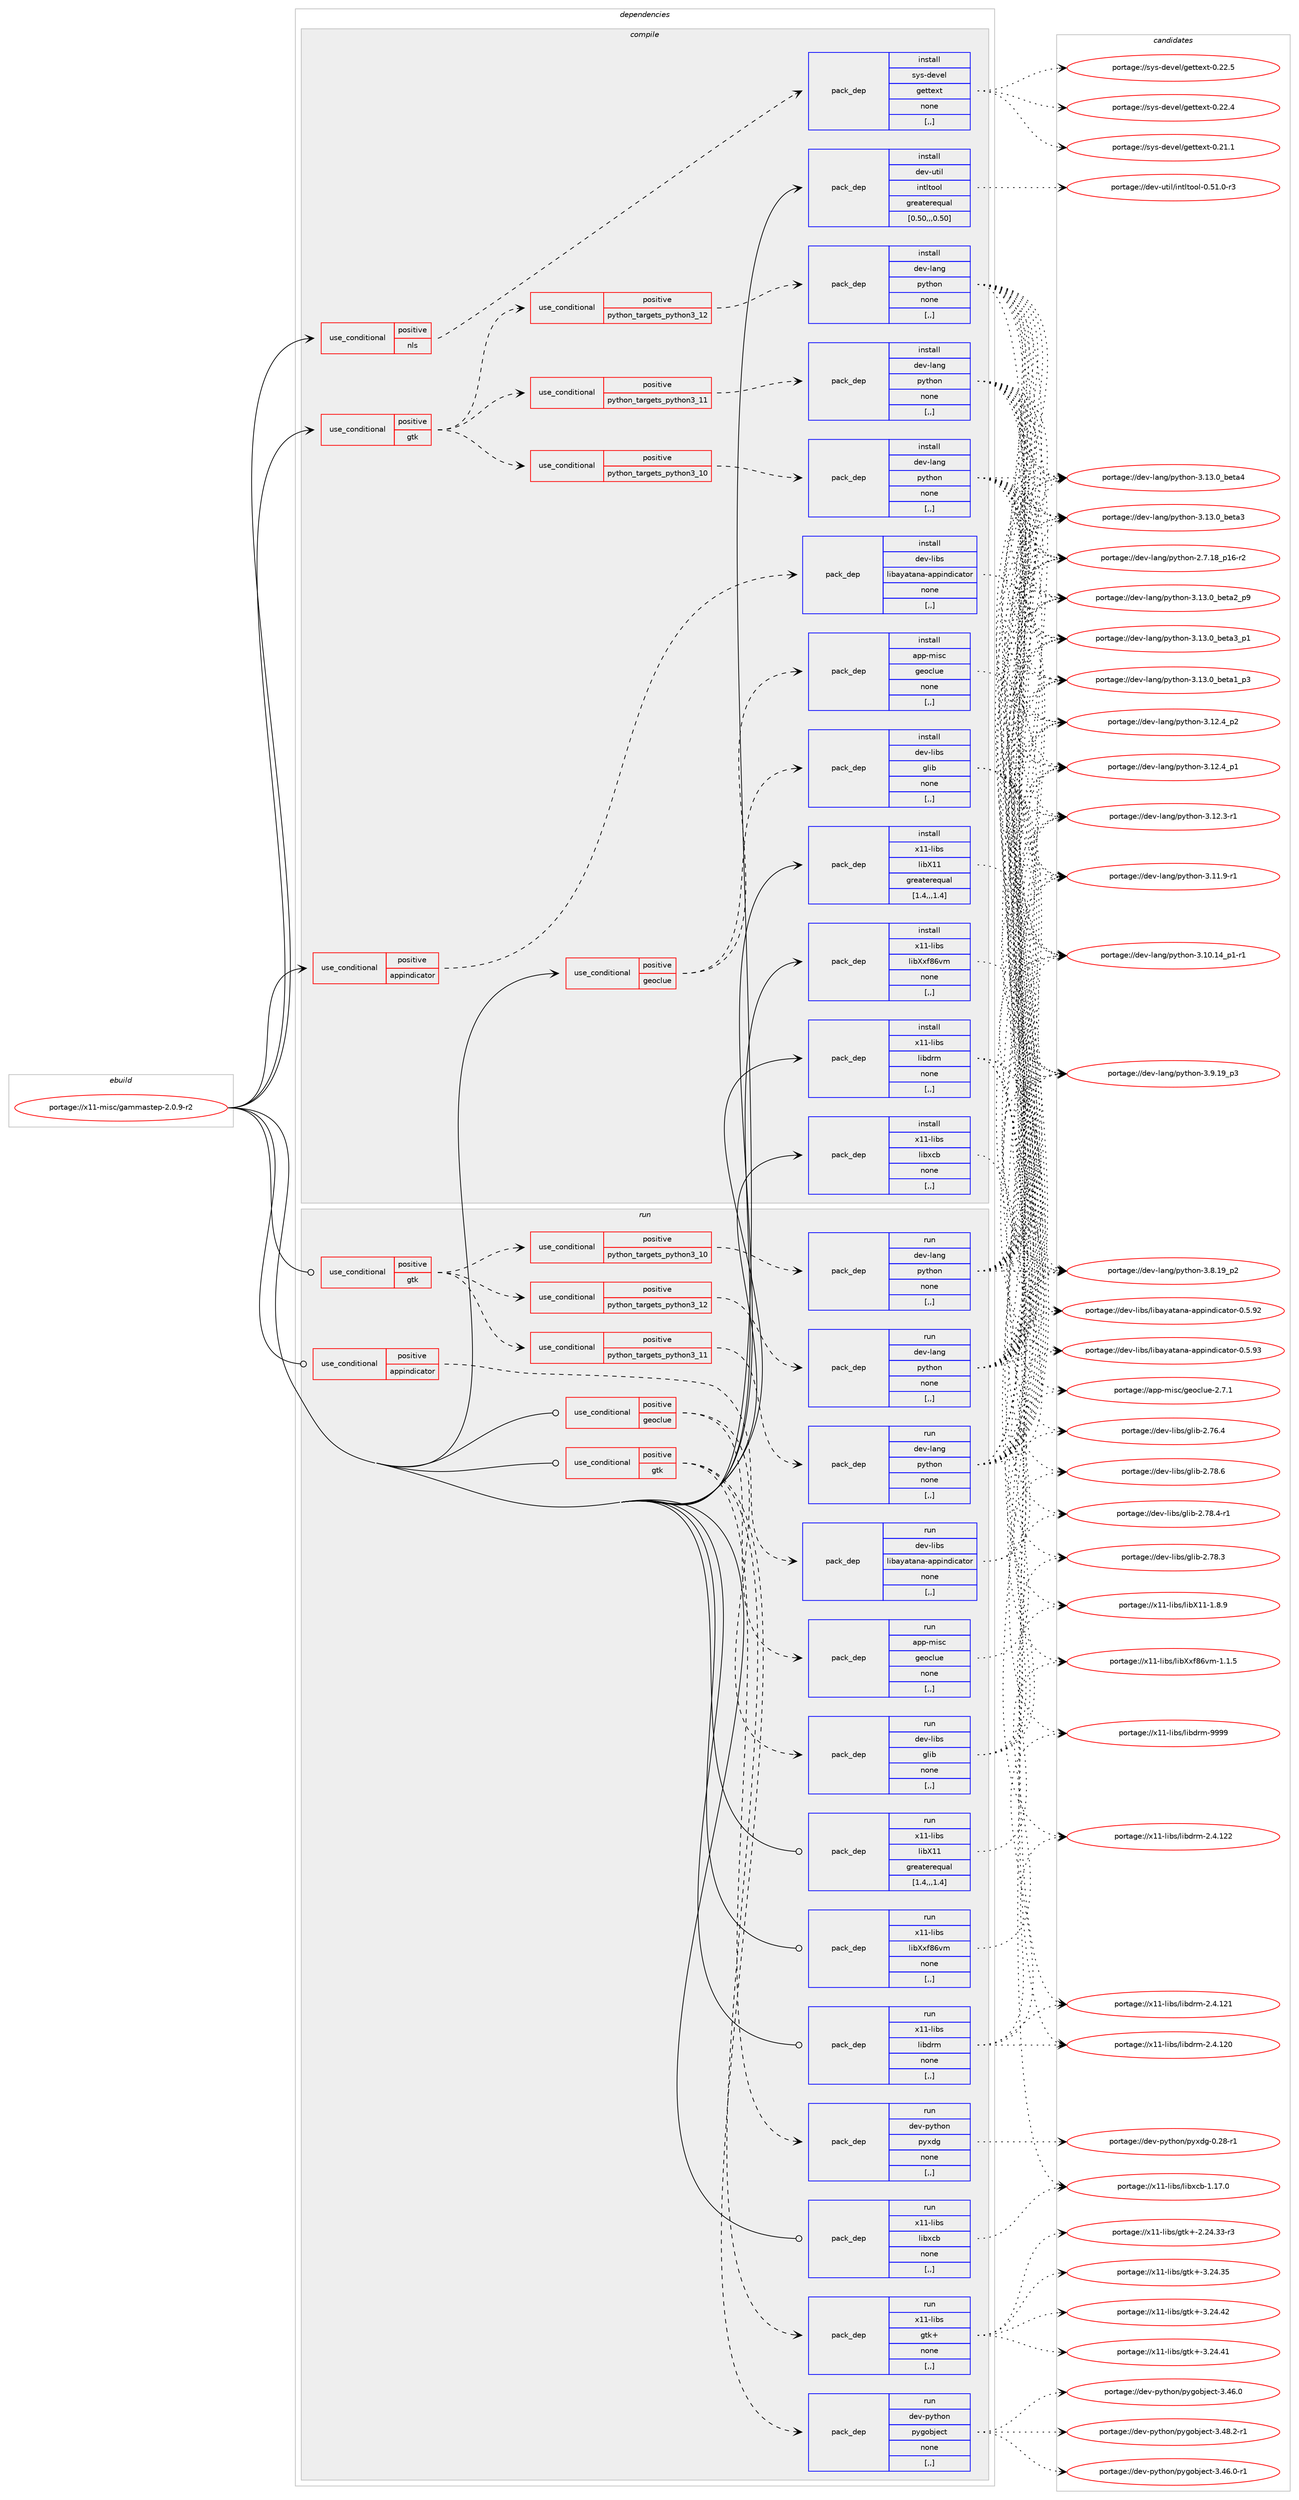 digraph prolog {

# *************
# Graph options
# *************

newrank=true;
concentrate=true;
compound=true;
graph [rankdir=LR,fontname=Helvetica,fontsize=10,ranksep=1.5];#, ranksep=2.5, nodesep=0.2];
edge  [arrowhead=vee];
node  [fontname=Helvetica,fontsize=10];

# **********
# The ebuild
# **********

subgraph cluster_leftcol {
color=gray;
label=<<i>ebuild</i>>;
id [label="portage://x11-misc/gammastep-2.0.9-r2", color=red, width=4, href="../x11-misc/gammastep-2.0.9-r2.svg"];
}

# ****************
# The dependencies
# ****************

subgraph cluster_midcol {
color=gray;
label=<<i>dependencies</i>>;
subgraph cluster_compile {
fillcolor="#eeeeee";
style=filled;
label=<<i>compile</i>>;
subgraph cond122639 {
dependency461316 [label=<<TABLE BORDER="0" CELLBORDER="1" CELLSPACING="0" CELLPADDING="4"><TR><TD ROWSPAN="3" CELLPADDING="10">use_conditional</TD></TR><TR><TD>positive</TD></TR><TR><TD>appindicator</TD></TR></TABLE>>, shape=none, color=red];
subgraph pack335300 {
dependency461317 [label=<<TABLE BORDER="0" CELLBORDER="1" CELLSPACING="0" CELLPADDING="4" WIDTH="220"><TR><TD ROWSPAN="6" CELLPADDING="30">pack_dep</TD></TR><TR><TD WIDTH="110">install</TD></TR><TR><TD>dev-libs</TD></TR><TR><TD>libayatana-appindicator</TD></TR><TR><TD>none</TD></TR><TR><TD>[,,]</TD></TR></TABLE>>, shape=none, color=blue];
}
dependency461316:e -> dependency461317:w [weight=20,style="dashed",arrowhead="vee"];
}
id:e -> dependency461316:w [weight=20,style="solid",arrowhead="vee"];
subgraph cond122640 {
dependency461318 [label=<<TABLE BORDER="0" CELLBORDER="1" CELLSPACING="0" CELLPADDING="4"><TR><TD ROWSPAN="3" CELLPADDING="10">use_conditional</TD></TR><TR><TD>positive</TD></TR><TR><TD>geoclue</TD></TR></TABLE>>, shape=none, color=red];
subgraph pack335301 {
dependency461319 [label=<<TABLE BORDER="0" CELLBORDER="1" CELLSPACING="0" CELLPADDING="4" WIDTH="220"><TR><TD ROWSPAN="6" CELLPADDING="30">pack_dep</TD></TR><TR><TD WIDTH="110">install</TD></TR><TR><TD>app-misc</TD></TR><TR><TD>geoclue</TD></TR><TR><TD>none</TD></TR><TR><TD>[,,]</TD></TR></TABLE>>, shape=none, color=blue];
}
dependency461318:e -> dependency461319:w [weight=20,style="dashed",arrowhead="vee"];
subgraph pack335302 {
dependency461320 [label=<<TABLE BORDER="0" CELLBORDER="1" CELLSPACING="0" CELLPADDING="4" WIDTH="220"><TR><TD ROWSPAN="6" CELLPADDING="30">pack_dep</TD></TR><TR><TD WIDTH="110">install</TD></TR><TR><TD>dev-libs</TD></TR><TR><TD>glib</TD></TR><TR><TD>none</TD></TR><TR><TD>[,,]</TD></TR></TABLE>>, shape=none, color=blue];
}
dependency461318:e -> dependency461320:w [weight=20,style="dashed",arrowhead="vee"];
}
id:e -> dependency461318:w [weight=20,style="solid",arrowhead="vee"];
subgraph cond122641 {
dependency461321 [label=<<TABLE BORDER="0" CELLBORDER="1" CELLSPACING="0" CELLPADDING="4"><TR><TD ROWSPAN="3" CELLPADDING="10">use_conditional</TD></TR><TR><TD>positive</TD></TR><TR><TD>gtk</TD></TR></TABLE>>, shape=none, color=red];
subgraph cond122642 {
dependency461322 [label=<<TABLE BORDER="0" CELLBORDER="1" CELLSPACING="0" CELLPADDING="4"><TR><TD ROWSPAN="3" CELLPADDING="10">use_conditional</TD></TR><TR><TD>positive</TD></TR><TR><TD>python_targets_python3_10</TD></TR></TABLE>>, shape=none, color=red];
subgraph pack335303 {
dependency461323 [label=<<TABLE BORDER="0" CELLBORDER="1" CELLSPACING="0" CELLPADDING="4" WIDTH="220"><TR><TD ROWSPAN="6" CELLPADDING="30">pack_dep</TD></TR><TR><TD WIDTH="110">install</TD></TR><TR><TD>dev-lang</TD></TR><TR><TD>python</TD></TR><TR><TD>none</TD></TR><TR><TD>[,,]</TD></TR></TABLE>>, shape=none, color=blue];
}
dependency461322:e -> dependency461323:w [weight=20,style="dashed",arrowhead="vee"];
}
dependency461321:e -> dependency461322:w [weight=20,style="dashed",arrowhead="vee"];
subgraph cond122643 {
dependency461324 [label=<<TABLE BORDER="0" CELLBORDER="1" CELLSPACING="0" CELLPADDING="4"><TR><TD ROWSPAN="3" CELLPADDING="10">use_conditional</TD></TR><TR><TD>positive</TD></TR><TR><TD>python_targets_python3_11</TD></TR></TABLE>>, shape=none, color=red];
subgraph pack335304 {
dependency461325 [label=<<TABLE BORDER="0" CELLBORDER="1" CELLSPACING="0" CELLPADDING="4" WIDTH="220"><TR><TD ROWSPAN="6" CELLPADDING="30">pack_dep</TD></TR><TR><TD WIDTH="110">install</TD></TR><TR><TD>dev-lang</TD></TR><TR><TD>python</TD></TR><TR><TD>none</TD></TR><TR><TD>[,,]</TD></TR></TABLE>>, shape=none, color=blue];
}
dependency461324:e -> dependency461325:w [weight=20,style="dashed",arrowhead="vee"];
}
dependency461321:e -> dependency461324:w [weight=20,style="dashed",arrowhead="vee"];
subgraph cond122644 {
dependency461326 [label=<<TABLE BORDER="0" CELLBORDER="1" CELLSPACING="0" CELLPADDING="4"><TR><TD ROWSPAN="3" CELLPADDING="10">use_conditional</TD></TR><TR><TD>positive</TD></TR><TR><TD>python_targets_python3_12</TD></TR></TABLE>>, shape=none, color=red];
subgraph pack335305 {
dependency461327 [label=<<TABLE BORDER="0" CELLBORDER="1" CELLSPACING="0" CELLPADDING="4" WIDTH="220"><TR><TD ROWSPAN="6" CELLPADDING="30">pack_dep</TD></TR><TR><TD WIDTH="110">install</TD></TR><TR><TD>dev-lang</TD></TR><TR><TD>python</TD></TR><TR><TD>none</TD></TR><TR><TD>[,,]</TD></TR></TABLE>>, shape=none, color=blue];
}
dependency461326:e -> dependency461327:w [weight=20,style="dashed",arrowhead="vee"];
}
dependency461321:e -> dependency461326:w [weight=20,style="dashed",arrowhead="vee"];
}
id:e -> dependency461321:w [weight=20,style="solid",arrowhead="vee"];
subgraph cond122645 {
dependency461328 [label=<<TABLE BORDER="0" CELLBORDER="1" CELLSPACING="0" CELLPADDING="4"><TR><TD ROWSPAN="3" CELLPADDING="10">use_conditional</TD></TR><TR><TD>positive</TD></TR><TR><TD>nls</TD></TR></TABLE>>, shape=none, color=red];
subgraph pack335306 {
dependency461329 [label=<<TABLE BORDER="0" CELLBORDER="1" CELLSPACING="0" CELLPADDING="4" WIDTH="220"><TR><TD ROWSPAN="6" CELLPADDING="30">pack_dep</TD></TR><TR><TD WIDTH="110">install</TD></TR><TR><TD>sys-devel</TD></TR><TR><TD>gettext</TD></TR><TR><TD>none</TD></TR><TR><TD>[,,]</TD></TR></TABLE>>, shape=none, color=blue];
}
dependency461328:e -> dependency461329:w [weight=20,style="dashed",arrowhead="vee"];
}
id:e -> dependency461328:w [weight=20,style="solid",arrowhead="vee"];
subgraph pack335307 {
dependency461330 [label=<<TABLE BORDER="0" CELLBORDER="1" CELLSPACING="0" CELLPADDING="4" WIDTH="220"><TR><TD ROWSPAN="6" CELLPADDING="30">pack_dep</TD></TR><TR><TD WIDTH="110">install</TD></TR><TR><TD>dev-util</TD></TR><TR><TD>intltool</TD></TR><TR><TD>greaterequal</TD></TR><TR><TD>[0.50,,,0.50]</TD></TR></TABLE>>, shape=none, color=blue];
}
id:e -> dependency461330:w [weight=20,style="solid",arrowhead="vee"];
subgraph pack335308 {
dependency461331 [label=<<TABLE BORDER="0" CELLBORDER="1" CELLSPACING="0" CELLPADDING="4" WIDTH="220"><TR><TD ROWSPAN="6" CELLPADDING="30">pack_dep</TD></TR><TR><TD WIDTH="110">install</TD></TR><TR><TD>x11-libs</TD></TR><TR><TD>libX11</TD></TR><TR><TD>greaterequal</TD></TR><TR><TD>[1.4,,,1.4]</TD></TR></TABLE>>, shape=none, color=blue];
}
id:e -> dependency461331:w [weight=20,style="solid",arrowhead="vee"];
subgraph pack335309 {
dependency461332 [label=<<TABLE BORDER="0" CELLBORDER="1" CELLSPACING="0" CELLPADDING="4" WIDTH="220"><TR><TD ROWSPAN="6" CELLPADDING="30">pack_dep</TD></TR><TR><TD WIDTH="110">install</TD></TR><TR><TD>x11-libs</TD></TR><TR><TD>libXxf86vm</TD></TR><TR><TD>none</TD></TR><TR><TD>[,,]</TD></TR></TABLE>>, shape=none, color=blue];
}
id:e -> dependency461332:w [weight=20,style="solid",arrowhead="vee"];
subgraph pack335310 {
dependency461333 [label=<<TABLE BORDER="0" CELLBORDER="1" CELLSPACING="0" CELLPADDING="4" WIDTH="220"><TR><TD ROWSPAN="6" CELLPADDING="30">pack_dep</TD></TR><TR><TD WIDTH="110">install</TD></TR><TR><TD>x11-libs</TD></TR><TR><TD>libdrm</TD></TR><TR><TD>none</TD></TR><TR><TD>[,,]</TD></TR></TABLE>>, shape=none, color=blue];
}
id:e -> dependency461333:w [weight=20,style="solid",arrowhead="vee"];
subgraph pack335311 {
dependency461334 [label=<<TABLE BORDER="0" CELLBORDER="1" CELLSPACING="0" CELLPADDING="4" WIDTH="220"><TR><TD ROWSPAN="6" CELLPADDING="30">pack_dep</TD></TR><TR><TD WIDTH="110">install</TD></TR><TR><TD>x11-libs</TD></TR><TR><TD>libxcb</TD></TR><TR><TD>none</TD></TR><TR><TD>[,,]</TD></TR></TABLE>>, shape=none, color=blue];
}
id:e -> dependency461334:w [weight=20,style="solid",arrowhead="vee"];
}
subgraph cluster_compileandrun {
fillcolor="#eeeeee";
style=filled;
label=<<i>compile and run</i>>;
}
subgraph cluster_run {
fillcolor="#eeeeee";
style=filled;
label=<<i>run</i>>;
subgraph cond122646 {
dependency461335 [label=<<TABLE BORDER="0" CELLBORDER="1" CELLSPACING="0" CELLPADDING="4"><TR><TD ROWSPAN="3" CELLPADDING="10">use_conditional</TD></TR><TR><TD>positive</TD></TR><TR><TD>appindicator</TD></TR></TABLE>>, shape=none, color=red];
subgraph pack335312 {
dependency461336 [label=<<TABLE BORDER="0" CELLBORDER="1" CELLSPACING="0" CELLPADDING="4" WIDTH="220"><TR><TD ROWSPAN="6" CELLPADDING="30">pack_dep</TD></TR><TR><TD WIDTH="110">run</TD></TR><TR><TD>dev-libs</TD></TR><TR><TD>libayatana-appindicator</TD></TR><TR><TD>none</TD></TR><TR><TD>[,,]</TD></TR></TABLE>>, shape=none, color=blue];
}
dependency461335:e -> dependency461336:w [weight=20,style="dashed",arrowhead="vee"];
}
id:e -> dependency461335:w [weight=20,style="solid",arrowhead="odot"];
subgraph cond122647 {
dependency461337 [label=<<TABLE BORDER="0" CELLBORDER="1" CELLSPACING="0" CELLPADDING="4"><TR><TD ROWSPAN="3" CELLPADDING="10">use_conditional</TD></TR><TR><TD>positive</TD></TR><TR><TD>geoclue</TD></TR></TABLE>>, shape=none, color=red];
subgraph pack335313 {
dependency461338 [label=<<TABLE BORDER="0" CELLBORDER="1" CELLSPACING="0" CELLPADDING="4" WIDTH="220"><TR><TD ROWSPAN="6" CELLPADDING="30">pack_dep</TD></TR><TR><TD WIDTH="110">run</TD></TR><TR><TD>app-misc</TD></TR><TR><TD>geoclue</TD></TR><TR><TD>none</TD></TR><TR><TD>[,,]</TD></TR></TABLE>>, shape=none, color=blue];
}
dependency461337:e -> dependency461338:w [weight=20,style="dashed",arrowhead="vee"];
subgraph pack335314 {
dependency461339 [label=<<TABLE BORDER="0" CELLBORDER="1" CELLSPACING="0" CELLPADDING="4" WIDTH="220"><TR><TD ROWSPAN="6" CELLPADDING="30">pack_dep</TD></TR><TR><TD WIDTH="110">run</TD></TR><TR><TD>dev-libs</TD></TR><TR><TD>glib</TD></TR><TR><TD>none</TD></TR><TR><TD>[,,]</TD></TR></TABLE>>, shape=none, color=blue];
}
dependency461337:e -> dependency461339:w [weight=20,style="dashed",arrowhead="vee"];
}
id:e -> dependency461337:w [weight=20,style="solid",arrowhead="odot"];
subgraph cond122648 {
dependency461340 [label=<<TABLE BORDER="0" CELLBORDER="1" CELLSPACING="0" CELLPADDING="4"><TR><TD ROWSPAN="3" CELLPADDING="10">use_conditional</TD></TR><TR><TD>positive</TD></TR><TR><TD>gtk</TD></TR></TABLE>>, shape=none, color=red];
subgraph cond122649 {
dependency461341 [label=<<TABLE BORDER="0" CELLBORDER="1" CELLSPACING="0" CELLPADDING="4"><TR><TD ROWSPAN="3" CELLPADDING="10">use_conditional</TD></TR><TR><TD>positive</TD></TR><TR><TD>python_targets_python3_10</TD></TR></TABLE>>, shape=none, color=red];
subgraph pack335315 {
dependency461342 [label=<<TABLE BORDER="0" CELLBORDER="1" CELLSPACING="0" CELLPADDING="4" WIDTH="220"><TR><TD ROWSPAN="6" CELLPADDING="30">pack_dep</TD></TR><TR><TD WIDTH="110">run</TD></TR><TR><TD>dev-lang</TD></TR><TR><TD>python</TD></TR><TR><TD>none</TD></TR><TR><TD>[,,]</TD></TR></TABLE>>, shape=none, color=blue];
}
dependency461341:e -> dependency461342:w [weight=20,style="dashed",arrowhead="vee"];
}
dependency461340:e -> dependency461341:w [weight=20,style="dashed",arrowhead="vee"];
subgraph cond122650 {
dependency461343 [label=<<TABLE BORDER="0" CELLBORDER="1" CELLSPACING="0" CELLPADDING="4"><TR><TD ROWSPAN="3" CELLPADDING="10">use_conditional</TD></TR><TR><TD>positive</TD></TR><TR><TD>python_targets_python3_11</TD></TR></TABLE>>, shape=none, color=red];
subgraph pack335316 {
dependency461344 [label=<<TABLE BORDER="0" CELLBORDER="1" CELLSPACING="0" CELLPADDING="4" WIDTH="220"><TR><TD ROWSPAN="6" CELLPADDING="30">pack_dep</TD></TR><TR><TD WIDTH="110">run</TD></TR><TR><TD>dev-lang</TD></TR><TR><TD>python</TD></TR><TR><TD>none</TD></TR><TR><TD>[,,]</TD></TR></TABLE>>, shape=none, color=blue];
}
dependency461343:e -> dependency461344:w [weight=20,style="dashed",arrowhead="vee"];
}
dependency461340:e -> dependency461343:w [weight=20,style="dashed",arrowhead="vee"];
subgraph cond122651 {
dependency461345 [label=<<TABLE BORDER="0" CELLBORDER="1" CELLSPACING="0" CELLPADDING="4"><TR><TD ROWSPAN="3" CELLPADDING="10">use_conditional</TD></TR><TR><TD>positive</TD></TR><TR><TD>python_targets_python3_12</TD></TR></TABLE>>, shape=none, color=red];
subgraph pack335317 {
dependency461346 [label=<<TABLE BORDER="0" CELLBORDER="1" CELLSPACING="0" CELLPADDING="4" WIDTH="220"><TR><TD ROWSPAN="6" CELLPADDING="30">pack_dep</TD></TR><TR><TD WIDTH="110">run</TD></TR><TR><TD>dev-lang</TD></TR><TR><TD>python</TD></TR><TR><TD>none</TD></TR><TR><TD>[,,]</TD></TR></TABLE>>, shape=none, color=blue];
}
dependency461345:e -> dependency461346:w [weight=20,style="dashed",arrowhead="vee"];
}
dependency461340:e -> dependency461345:w [weight=20,style="dashed",arrowhead="vee"];
}
id:e -> dependency461340:w [weight=20,style="solid",arrowhead="odot"];
subgraph cond122652 {
dependency461347 [label=<<TABLE BORDER="0" CELLBORDER="1" CELLSPACING="0" CELLPADDING="4"><TR><TD ROWSPAN="3" CELLPADDING="10">use_conditional</TD></TR><TR><TD>positive</TD></TR><TR><TD>gtk</TD></TR></TABLE>>, shape=none, color=red];
subgraph pack335318 {
dependency461348 [label=<<TABLE BORDER="0" CELLBORDER="1" CELLSPACING="0" CELLPADDING="4" WIDTH="220"><TR><TD ROWSPAN="6" CELLPADDING="30">pack_dep</TD></TR><TR><TD WIDTH="110">run</TD></TR><TR><TD>dev-python</TD></TR><TR><TD>pygobject</TD></TR><TR><TD>none</TD></TR><TR><TD>[,,]</TD></TR></TABLE>>, shape=none, color=blue];
}
dependency461347:e -> dependency461348:w [weight=20,style="dashed",arrowhead="vee"];
subgraph pack335319 {
dependency461349 [label=<<TABLE BORDER="0" CELLBORDER="1" CELLSPACING="0" CELLPADDING="4" WIDTH="220"><TR><TD ROWSPAN="6" CELLPADDING="30">pack_dep</TD></TR><TR><TD WIDTH="110">run</TD></TR><TR><TD>x11-libs</TD></TR><TR><TD>gtk+</TD></TR><TR><TD>none</TD></TR><TR><TD>[,,]</TD></TR></TABLE>>, shape=none, color=blue];
}
dependency461347:e -> dependency461349:w [weight=20,style="dashed",arrowhead="vee"];
subgraph pack335320 {
dependency461350 [label=<<TABLE BORDER="0" CELLBORDER="1" CELLSPACING="0" CELLPADDING="4" WIDTH="220"><TR><TD ROWSPAN="6" CELLPADDING="30">pack_dep</TD></TR><TR><TD WIDTH="110">run</TD></TR><TR><TD>dev-python</TD></TR><TR><TD>pyxdg</TD></TR><TR><TD>none</TD></TR><TR><TD>[,,]</TD></TR></TABLE>>, shape=none, color=blue];
}
dependency461347:e -> dependency461350:w [weight=20,style="dashed",arrowhead="vee"];
}
id:e -> dependency461347:w [weight=20,style="solid",arrowhead="odot"];
subgraph pack335321 {
dependency461351 [label=<<TABLE BORDER="0" CELLBORDER="1" CELLSPACING="0" CELLPADDING="4" WIDTH="220"><TR><TD ROWSPAN="6" CELLPADDING="30">pack_dep</TD></TR><TR><TD WIDTH="110">run</TD></TR><TR><TD>x11-libs</TD></TR><TR><TD>libX11</TD></TR><TR><TD>greaterequal</TD></TR><TR><TD>[1.4,,,1.4]</TD></TR></TABLE>>, shape=none, color=blue];
}
id:e -> dependency461351:w [weight=20,style="solid",arrowhead="odot"];
subgraph pack335322 {
dependency461352 [label=<<TABLE BORDER="0" CELLBORDER="1" CELLSPACING="0" CELLPADDING="4" WIDTH="220"><TR><TD ROWSPAN="6" CELLPADDING="30">pack_dep</TD></TR><TR><TD WIDTH="110">run</TD></TR><TR><TD>x11-libs</TD></TR><TR><TD>libXxf86vm</TD></TR><TR><TD>none</TD></TR><TR><TD>[,,]</TD></TR></TABLE>>, shape=none, color=blue];
}
id:e -> dependency461352:w [weight=20,style="solid",arrowhead="odot"];
subgraph pack335323 {
dependency461353 [label=<<TABLE BORDER="0" CELLBORDER="1" CELLSPACING="0" CELLPADDING="4" WIDTH="220"><TR><TD ROWSPAN="6" CELLPADDING="30">pack_dep</TD></TR><TR><TD WIDTH="110">run</TD></TR><TR><TD>x11-libs</TD></TR><TR><TD>libdrm</TD></TR><TR><TD>none</TD></TR><TR><TD>[,,]</TD></TR></TABLE>>, shape=none, color=blue];
}
id:e -> dependency461353:w [weight=20,style="solid",arrowhead="odot"];
subgraph pack335324 {
dependency461354 [label=<<TABLE BORDER="0" CELLBORDER="1" CELLSPACING="0" CELLPADDING="4" WIDTH="220"><TR><TD ROWSPAN="6" CELLPADDING="30">pack_dep</TD></TR><TR><TD WIDTH="110">run</TD></TR><TR><TD>x11-libs</TD></TR><TR><TD>libxcb</TD></TR><TR><TD>none</TD></TR><TR><TD>[,,]</TD></TR></TABLE>>, shape=none, color=blue];
}
id:e -> dependency461354:w [weight=20,style="solid",arrowhead="odot"];
}
}

# **************
# The candidates
# **************

subgraph cluster_choices {
rank=same;
color=gray;
label=<<i>candidates</i>>;

subgraph choice335300 {
color=black;
nodesep=1;
choice10010111845108105981154710810598971219711697110974597112112105110100105999711611111445484653465751 [label="portage://dev-libs/libayatana-appindicator-0.5.93", color=red, width=4,href="../dev-libs/libayatana-appindicator-0.5.93.svg"];
choice10010111845108105981154710810598971219711697110974597112112105110100105999711611111445484653465750 [label="portage://dev-libs/libayatana-appindicator-0.5.92", color=red, width=4,href="../dev-libs/libayatana-appindicator-0.5.92.svg"];
dependency461317:e -> choice10010111845108105981154710810598971219711697110974597112112105110100105999711611111445484653465751:w [style=dotted,weight="100"];
dependency461317:e -> choice10010111845108105981154710810598971219711697110974597112112105110100105999711611111445484653465750:w [style=dotted,weight="100"];
}
subgraph choice335301 {
color=black;
nodesep=1;
choice9711211245109105115994710310111199108117101455046554649 [label="portage://app-misc/geoclue-2.7.1", color=red, width=4,href="../app-misc/geoclue-2.7.1.svg"];
dependency461319:e -> choice9711211245109105115994710310111199108117101455046554649:w [style=dotted,weight="100"];
}
subgraph choice335302 {
color=black;
nodesep=1;
choice1001011184510810598115471031081059845504655564654 [label="portage://dev-libs/glib-2.78.6", color=red, width=4,href="../dev-libs/glib-2.78.6.svg"];
choice10010111845108105981154710310810598455046555646524511449 [label="portage://dev-libs/glib-2.78.4-r1", color=red, width=4,href="../dev-libs/glib-2.78.4-r1.svg"];
choice1001011184510810598115471031081059845504655564651 [label="portage://dev-libs/glib-2.78.3", color=red, width=4,href="../dev-libs/glib-2.78.3.svg"];
choice1001011184510810598115471031081059845504655544652 [label="portage://dev-libs/glib-2.76.4", color=red, width=4,href="../dev-libs/glib-2.76.4.svg"];
dependency461320:e -> choice1001011184510810598115471031081059845504655564654:w [style=dotted,weight="100"];
dependency461320:e -> choice10010111845108105981154710310810598455046555646524511449:w [style=dotted,weight="100"];
dependency461320:e -> choice1001011184510810598115471031081059845504655564651:w [style=dotted,weight="100"];
dependency461320:e -> choice1001011184510810598115471031081059845504655544652:w [style=dotted,weight="100"];
}
subgraph choice335303 {
color=black;
nodesep=1;
choice1001011184510897110103471121211161041111104551464951464895981011169752 [label="portage://dev-lang/python-3.13.0_beta4", color=red, width=4,href="../dev-lang/python-3.13.0_beta4.svg"];
choice10010111845108971101034711212111610411111045514649514648959810111697519511249 [label="portage://dev-lang/python-3.13.0_beta3_p1", color=red, width=4,href="../dev-lang/python-3.13.0_beta3_p1.svg"];
choice1001011184510897110103471121211161041111104551464951464895981011169751 [label="portage://dev-lang/python-3.13.0_beta3", color=red, width=4,href="../dev-lang/python-3.13.0_beta3.svg"];
choice10010111845108971101034711212111610411111045514649514648959810111697509511257 [label="portage://dev-lang/python-3.13.0_beta2_p9", color=red, width=4,href="../dev-lang/python-3.13.0_beta2_p9.svg"];
choice10010111845108971101034711212111610411111045514649514648959810111697499511251 [label="portage://dev-lang/python-3.13.0_beta1_p3", color=red, width=4,href="../dev-lang/python-3.13.0_beta1_p3.svg"];
choice100101118451089711010347112121116104111110455146495046529511250 [label="portage://dev-lang/python-3.12.4_p2", color=red, width=4,href="../dev-lang/python-3.12.4_p2.svg"];
choice100101118451089711010347112121116104111110455146495046529511249 [label="portage://dev-lang/python-3.12.4_p1", color=red, width=4,href="../dev-lang/python-3.12.4_p1.svg"];
choice100101118451089711010347112121116104111110455146495046514511449 [label="portage://dev-lang/python-3.12.3-r1", color=red, width=4,href="../dev-lang/python-3.12.3-r1.svg"];
choice100101118451089711010347112121116104111110455146494946574511449 [label="portage://dev-lang/python-3.11.9-r1", color=red, width=4,href="../dev-lang/python-3.11.9-r1.svg"];
choice100101118451089711010347112121116104111110455146494846495295112494511449 [label="portage://dev-lang/python-3.10.14_p1-r1", color=red, width=4,href="../dev-lang/python-3.10.14_p1-r1.svg"];
choice100101118451089711010347112121116104111110455146574649579511251 [label="portage://dev-lang/python-3.9.19_p3", color=red, width=4,href="../dev-lang/python-3.9.19_p3.svg"];
choice100101118451089711010347112121116104111110455146564649579511250 [label="portage://dev-lang/python-3.8.19_p2", color=red, width=4,href="../dev-lang/python-3.8.19_p2.svg"];
choice100101118451089711010347112121116104111110455046554649569511249544511450 [label="portage://dev-lang/python-2.7.18_p16-r2", color=red, width=4,href="../dev-lang/python-2.7.18_p16-r2.svg"];
dependency461323:e -> choice1001011184510897110103471121211161041111104551464951464895981011169752:w [style=dotted,weight="100"];
dependency461323:e -> choice10010111845108971101034711212111610411111045514649514648959810111697519511249:w [style=dotted,weight="100"];
dependency461323:e -> choice1001011184510897110103471121211161041111104551464951464895981011169751:w [style=dotted,weight="100"];
dependency461323:e -> choice10010111845108971101034711212111610411111045514649514648959810111697509511257:w [style=dotted,weight="100"];
dependency461323:e -> choice10010111845108971101034711212111610411111045514649514648959810111697499511251:w [style=dotted,weight="100"];
dependency461323:e -> choice100101118451089711010347112121116104111110455146495046529511250:w [style=dotted,weight="100"];
dependency461323:e -> choice100101118451089711010347112121116104111110455146495046529511249:w [style=dotted,weight="100"];
dependency461323:e -> choice100101118451089711010347112121116104111110455146495046514511449:w [style=dotted,weight="100"];
dependency461323:e -> choice100101118451089711010347112121116104111110455146494946574511449:w [style=dotted,weight="100"];
dependency461323:e -> choice100101118451089711010347112121116104111110455146494846495295112494511449:w [style=dotted,weight="100"];
dependency461323:e -> choice100101118451089711010347112121116104111110455146574649579511251:w [style=dotted,weight="100"];
dependency461323:e -> choice100101118451089711010347112121116104111110455146564649579511250:w [style=dotted,weight="100"];
dependency461323:e -> choice100101118451089711010347112121116104111110455046554649569511249544511450:w [style=dotted,weight="100"];
}
subgraph choice335304 {
color=black;
nodesep=1;
choice1001011184510897110103471121211161041111104551464951464895981011169752 [label="portage://dev-lang/python-3.13.0_beta4", color=red, width=4,href="../dev-lang/python-3.13.0_beta4.svg"];
choice10010111845108971101034711212111610411111045514649514648959810111697519511249 [label="portage://dev-lang/python-3.13.0_beta3_p1", color=red, width=4,href="../dev-lang/python-3.13.0_beta3_p1.svg"];
choice1001011184510897110103471121211161041111104551464951464895981011169751 [label="portage://dev-lang/python-3.13.0_beta3", color=red, width=4,href="../dev-lang/python-3.13.0_beta3.svg"];
choice10010111845108971101034711212111610411111045514649514648959810111697509511257 [label="portage://dev-lang/python-3.13.0_beta2_p9", color=red, width=4,href="../dev-lang/python-3.13.0_beta2_p9.svg"];
choice10010111845108971101034711212111610411111045514649514648959810111697499511251 [label="portage://dev-lang/python-3.13.0_beta1_p3", color=red, width=4,href="../dev-lang/python-3.13.0_beta1_p3.svg"];
choice100101118451089711010347112121116104111110455146495046529511250 [label="portage://dev-lang/python-3.12.4_p2", color=red, width=4,href="../dev-lang/python-3.12.4_p2.svg"];
choice100101118451089711010347112121116104111110455146495046529511249 [label="portage://dev-lang/python-3.12.4_p1", color=red, width=4,href="../dev-lang/python-3.12.4_p1.svg"];
choice100101118451089711010347112121116104111110455146495046514511449 [label="portage://dev-lang/python-3.12.3-r1", color=red, width=4,href="../dev-lang/python-3.12.3-r1.svg"];
choice100101118451089711010347112121116104111110455146494946574511449 [label="portage://dev-lang/python-3.11.9-r1", color=red, width=4,href="../dev-lang/python-3.11.9-r1.svg"];
choice100101118451089711010347112121116104111110455146494846495295112494511449 [label="portage://dev-lang/python-3.10.14_p1-r1", color=red, width=4,href="../dev-lang/python-3.10.14_p1-r1.svg"];
choice100101118451089711010347112121116104111110455146574649579511251 [label="portage://dev-lang/python-3.9.19_p3", color=red, width=4,href="../dev-lang/python-3.9.19_p3.svg"];
choice100101118451089711010347112121116104111110455146564649579511250 [label="portage://dev-lang/python-3.8.19_p2", color=red, width=4,href="../dev-lang/python-3.8.19_p2.svg"];
choice100101118451089711010347112121116104111110455046554649569511249544511450 [label="portage://dev-lang/python-2.7.18_p16-r2", color=red, width=4,href="../dev-lang/python-2.7.18_p16-r2.svg"];
dependency461325:e -> choice1001011184510897110103471121211161041111104551464951464895981011169752:w [style=dotted,weight="100"];
dependency461325:e -> choice10010111845108971101034711212111610411111045514649514648959810111697519511249:w [style=dotted,weight="100"];
dependency461325:e -> choice1001011184510897110103471121211161041111104551464951464895981011169751:w [style=dotted,weight="100"];
dependency461325:e -> choice10010111845108971101034711212111610411111045514649514648959810111697509511257:w [style=dotted,weight="100"];
dependency461325:e -> choice10010111845108971101034711212111610411111045514649514648959810111697499511251:w [style=dotted,weight="100"];
dependency461325:e -> choice100101118451089711010347112121116104111110455146495046529511250:w [style=dotted,weight="100"];
dependency461325:e -> choice100101118451089711010347112121116104111110455146495046529511249:w [style=dotted,weight="100"];
dependency461325:e -> choice100101118451089711010347112121116104111110455146495046514511449:w [style=dotted,weight="100"];
dependency461325:e -> choice100101118451089711010347112121116104111110455146494946574511449:w [style=dotted,weight="100"];
dependency461325:e -> choice100101118451089711010347112121116104111110455146494846495295112494511449:w [style=dotted,weight="100"];
dependency461325:e -> choice100101118451089711010347112121116104111110455146574649579511251:w [style=dotted,weight="100"];
dependency461325:e -> choice100101118451089711010347112121116104111110455146564649579511250:w [style=dotted,weight="100"];
dependency461325:e -> choice100101118451089711010347112121116104111110455046554649569511249544511450:w [style=dotted,weight="100"];
}
subgraph choice335305 {
color=black;
nodesep=1;
choice1001011184510897110103471121211161041111104551464951464895981011169752 [label="portage://dev-lang/python-3.13.0_beta4", color=red, width=4,href="../dev-lang/python-3.13.0_beta4.svg"];
choice10010111845108971101034711212111610411111045514649514648959810111697519511249 [label="portage://dev-lang/python-3.13.0_beta3_p1", color=red, width=4,href="../dev-lang/python-3.13.0_beta3_p1.svg"];
choice1001011184510897110103471121211161041111104551464951464895981011169751 [label="portage://dev-lang/python-3.13.0_beta3", color=red, width=4,href="../dev-lang/python-3.13.0_beta3.svg"];
choice10010111845108971101034711212111610411111045514649514648959810111697509511257 [label="portage://dev-lang/python-3.13.0_beta2_p9", color=red, width=4,href="../dev-lang/python-3.13.0_beta2_p9.svg"];
choice10010111845108971101034711212111610411111045514649514648959810111697499511251 [label="portage://dev-lang/python-3.13.0_beta1_p3", color=red, width=4,href="../dev-lang/python-3.13.0_beta1_p3.svg"];
choice100101118451089711010347112121116104111110455146495046529511250 [label="portage://dev-lang/python-3.12.4_p2", color=red, width=4,href="../dev-lang/python-3.12.4_p2.svg"];
choice100101118451089711010347112121116104111110455146495046529511249 [label="portage://dev-lang/python-3.12.4_p1", color=red, width=4,href="../dev-lang/python-3.12.4_p1.svg"];
choice100101118451089711010347112121116104111110455146495046514511449 [label="portage://dev-lang/python-3.12.3-r1", color=red, width=4,href="../dev-lang/python-3.12.3-r1.svg"];
choice100101118451089711010347112121116104111110455146494946574511449 [label="portage://dev-lang/python-3.11.9-r1", color=red, width=4,href="../dev-lang/python-3.11.9-r1.svg"];
choice100101118451089711010347112121116104111110455146494846495295112494511449 [label="portage://dev-lang/python-3.10.14_p1-r1", color=red, width=4,href="../dev-lang/python-3.10.14_p1-r1.svg"];
choice100101118451089711010347112121116104111110455146574649579511251 [label="portage://dev-lang/python-3.9.19_p3", color=red, width=4,href="../dev-lang/python-3.9.19_p3.svg"];
choice100101118451089711010347112121116104111110455146564649579511250 [label="portage://dev-lang/python-3.8.19_p2", color=red, width=4,href="../dev-lang/python-3.8.19_p2.svg"];
choice100101118451089711010347112121116104111110455046554649569511249544511450 [label="portage://dev-lang/python-2.7.18_p16-r2", color=red, width=4,href="../dev-lang/python-2.7.18_p16-r2.svg"];
dependency461327:e -> choice1001011184510897110103471121211161041111104551464951464895981011169752:w [style=dotted,weight="100"];
dependency461327:e -> choice10010111845108971101034711212111610411111045514649514648959810111697519511249:w [style=dotted,weight="100"];
dependency461327:e -> choice1001011184510897110103471121211161041111104551464951464895981011169751:w [style=dotted,weight="100"];
dependency461327:e -> choice10010111845108971101034711212111610411111045514649514648959810111697509511257:w [style=dotted,weight="100"];
dependency461327:e -> choice10010111845108971101034711212111610411111045514649514648959810111697499511251:w [style=dotted,weight="100"];
dependency461327:e -> choice100101118451089711010347112121116104111110455146495046529511250:w [style=dotted,weight="100"];
dependency461327:e -> choice100101118451089711010347112121116104111110455146495046529511249:w [style=dotted,weight="100"];
dependency461327:e -> choice100101118451089711010347112121116104111110455146495046514511449:w [style=dotted,weight="100"];
dependency461327:e -> choice100101118451089711010347112121116104111110455146494946574511449:w [style=dotted,weight="100"];
dependency461327:e -> choice100101118451089711010347112121116104111110455146494846495295112494511449:w [style=dotted,weight="100"];
dependency461327:e -> choice100101118451089711010347112121116104111110455146574649579511251:w [style=dotted,weight="100"];
dependency461327:e -> choice100101118451089711010347112121116104111110455146564649579511250:w [style=dotted,weight="100"];
dependency461327:e -> choice100101118451089711010347112121116104111110455046554649569511249544511450:w [style=dotted,weight="100"];
}
subgraph choice335306 {
color=black;
nodesep=1;
choice115121115451001011181011084710310111611610112011645484650504653 [label="portage://sys-devel/gettext-0.22.5", color=red, width=4,href="../sys-devel/gettext-0.22.5.svg"];
choice115121115451001011181011084710310111611610112011645484650504652 [label="portage://sys-devel/gettext-0.22.4", color=red, width=4,href="../sys-devel/gettext-0.22.4.svg"];
choice115121115451001011181011084710310111611610112011645484650494649 [label="portage://sys-devel/gettext-0.21.1", color=red, width=4,href="../sys-devel/gettext-0.21.1.svg"];
dependency461329:e -> choice115121115451001011181011084710310111611610112011645484650504653:w [style=dotted,weight="100"];
dependency461329:e -> choice115121115451001011181011084710310111611610112011645484650504652:w [style=dotted,weight="100"];
dependency461329:e -> choice115121115451001011181011084710310111611610112011645484650494649:w [style=dotted,weight="100"];
}
subgraph choice335307 {
color=black;
nodesep=1;
choice1001011184511711610510847105110116108116111111108454846534946484511451 [label="portage://dev-util/intltool-0.51.0-r3", color=red, width=4,href="../dev-util/intltool-0.51.0-r3.svg"];
dependency461330:e -> choice1001011184511711610510847105110116108116111111108454846534946484511451:w [style=dotted,weight="100"];
}
subgraph choice335308 {
color=black;
nodesep=1;
choice120494945108105981154710810598884949454946564657 [label="portage://x11-libs/libX11-1.8.9", color=red, width=4,href="../x11-libs/libX11-1.8.9.svg"];
dependency461331:e -> choice120494945108105981154710810598884949454946564657:w [style=dotted,weight="100"];
}
subgraph choice335309 {
color=black;
nodesep=1;
choice120494945108105981154710810598881201025654118109454946494653 [label="portage://x11-libs/libXxf86vm-1.1.5", color=red, width=4,href="../x11-libs/libXxf86vm-1.1.5.svg"];
dependency461332:e -> choice120494945108105981154710810598881201025654118109454946494653:w [style=dotted,weight="100"];
}
subgraph choice335310 {
color=black;
nodesep=1;
choice1204949451081059811547108105981001141094557575757 [label="portage://x11-libs/libdrm-9999", color=red, width=4,href="../x11-libs/libdrm-9999.svg"];
choice1204949451081059811547108105981001141094550465246495050 [label="portage://x11-libs/libdrm-2.4.122", color=red, width=4,href="../x11-libs/libdrm-2.4.122.svg"];
choice1204949451081059811547108105981001141094550465246495049 [label="portage://x11-libs/libdrm-2.4.121", color=red, width=4,href="../x11-libs/libdrm-2.4.121.svg"];
choice1204949451081059811547108105981001141094550465246495048 [label="portage://x11-libs/libdrm-2.4.120", color=red, width=4,href="../x11-libs/libdrm-2.4.120.svg"];
dependency461333:e -> choice1204949451081059811547108105981001141094557575757:w [style=dotted,weight="100"];
dependency461333:e -> choice1204949451081059811547108105981001141094550465246495050:w [style=dotted,weight="100"];
dependency461333:e -> choice1204949451081059811547108105981001141094550465246495049:w [style=dotted,weight="100"];
dependency461333:e -> choice1204949451081059811547108105981001141094550465246495048:w [style=dotted,weight="100"];
}
subgraph choice335311 {
color=black;
nodesep=1;
choice120494945108105981154710810598120999845494649554648 [label="portage://x11-libs/libxcb-1.17.0", color=red, width=4,href="../x11-libs/libxcb-1.17.0.svg"];
dependency461334:e -> choice120494945108105981154710810598120999845494649554648:w [style=dotted,weight="100"];
}
subgraph choice335312 {
color=black;
nodesep=1;
choice10010111845108105981154710810598971219711697110974597112112105110100105999711611111445484653465751 [label="portage://dev-libs/libayatana-appindicator-0.5.93", color=red, width=4,href="../dev-libs/libayatana-appindicator-0.5.93.svg"];
choice10010111845108105981154710810598971219711697110974597112112105110100105999711611111445484653465750 [label="portage://dev-libs/libayatana-appindicator-0.5.92", color=red, width=4,href="../dev-libs/libayatana-appindicator-0.5.92.svg"];
dependency461336:e -> choice10010111845108105981154710810598971219711697110974597112112105110100105999711611111445484653465751:w [style=dotted,weight="100"];
dependency461336:e -> choice10010111845108105981154710810598971219711697110974597112112105110100105999711611111445484653465750:w [style=dotted,weight="100"];
}
subgraph choice335313 {
color=black;
nodesep=1;
choice9711211245109105115994710310111199108117101455046554649 [label="portage://app-misc/geoclue-2.7.1", color=red, width=4,href="../app-misc/geoclue-2.7.1.svg"];
dependency461338:e -> choice9711211245109105115994710310111199108117101455046554649:w [style=dotted,weight="100"];
}
subgraph choice335314 {
color=black;
nodesep=1;
choice1001011184510810598115471031081059845504655564654 [label="portage://dev-libs/glib-2.78.6", color=red, width=4,href="../dev-libs/glib-2.78.6.svg"];
choice10010111845108105981154710310810598455046555646524511449 [label="portage://dev-libs/glib-2.78.4-r1", color=red, width=4,href="../dev-libs/glib-2.78.4-r1.svg"];
choice1001011184510810598115471031081059845504655564651 [label="portage://dev-libs/glib-2.78.3", color=red, width=4,href="../dev-libs/glib-2.78.3.svg"];
choice1001011184510810598115471031081059845504655544652 [label="portage://dev-libs/glib-2.76.4", color=red, width=4,href="../dev-libs/glib-2.76.4.svg"];
dependency461339:e -> choice1001011184510810598115471031081059845504655564654:w [style=dotted,weight="100"];
dependency461339:e -> choice10010111845108105981154710310810598455046555646524511449:w [style=dotted,weight="100"];
dependency461339:e -> choice1001011184510810598115471031081059845504655564651:w [style=dotted,weight="100"];
dependency461339:e -> choice1001011184510810598115471031081059845504655544652:w [style=dotted,weight="100"];
}
subgraph choice335315 {
color=black;
nodesep=1;
choice1001011184510897110103471121211161041111104551464951464895981011169752 [label="portage://dev-lang/python-3.13.0_beta4", color=red, width=4,href="../dev-lang/python-3.13.0_beta4.svg"];
choice10010111845108971101034711212111610411111045514649514648959810111697519511249 [label="portage://dev-lang/python-3.13.0_beta3_p1", color=red, width=4,href="../dev-lang/python-3.13.0_beta3_p1.svg"];
choice1001011184510897110103471121211161041111104551464951464895981011169751 [label="portage://dev-lang/python-3.13.0_beta3", color=red, width=4,href="../dev-lang/python-3.13.0_beta3.svg"];
choice10010111845108971101034711212111610411111045514649514648959810111697509511257 [label="portage://dev-lang/python-3.13.0_beta2_p9", color=red, width=4,href="../dev-lang/python-3.13.0_beta2_p9.svg"];
choice10010111845108971101034711212111610411111045514649514648959810111697499511251 [label="portage://dev-lang/python-3.13.0_beta1_p3", color=red, width=4,href="../dev-lang/python-3.13.0_beta1_p3.svg"];
choice100101118451089711010347112121116104111110455146495046529511250 [label="portage://dev-lang/python-3.12.4_p2", color=red, width=4,href="../dev-lang/python-3.12.4_p2.svg"];
choice100101118451089711010347112121116104111110455146495046529511249 [label="portage://dev-lang/python-3.12.4_p1", color=red, width=4,href="../dev-lang/python-3.12.4_p1.svg"];
choice100101118451089711010347112121116104111110455146495046514511449 [label="portage://dev-lang/python-3.12.3-r1", color=red, width=4,href="../dev-lang/python-3.12.3-r1.svg"];
choice100101118451089711010347112121116104111110455146494946574511449 [label="portage://dev-lang/python-3.11.9-r1", color=red, width=4,href="../dev-lang/python-3.11.9-r1.svg"];
choice100101118451089711010347112121116104111110455146494846495295112494511449 [label="portage://dev-lang/python-3.10.14_p1-r1", color=red, width=4,href="../dev-lang/python-3.10.14_p1-r1.svg"];
choice100101118451089711010347112121116104111110455146574649579511251 [label="portage://dev-lang/python-3.9.19_p3", color=red, width=4,href="../dev-lang/python-3.9.19_p3.svg"];
choice100101118451089711010347112121116104111110455146564649579511250 [label="portage://dev-lang/python-3.8.19_p2", color=red, width=4,href="../dev-lang/python-3.8.19_p2.svg"];
choice100101118451089711010347112121116104111110455046554649569511249544511450 [label="portage://dev-lang/python-2.7.18_p16-r2", color=red, width=4,href="../dev-lang/python-2.7.18_p16-r2.svg"];
dependency461342:e -> choice1001011184510897110103471121211161041111104551464951464895981011169752:w [style=dotted,weight="100"];
dependency461342:e -> choice10010111845108971101034711212111610411111045514649514648959810111697519511249:w [style=dotted,weight="100"];
dependency461342:e -> choice1001011184510897110103471121211161041111104551464951464895981011169751:w [style=dotted,weight="100"];
dependency461342:e -> choice10010111845108971101034711212111610411111045514649514648959810111697509511257:w [style=dotted,weight="100"];
dependency461342:e -> choice10010111845108971101034711212111610411111045514649514648959810111697499511251:w [style=dotted,weight="100"];
dependency461342:e -> choice100101118451089711010347112121116104111110455146495046529511250:w [style=dotted,weight="100"];
dependency461342:e -> choice100101118451089711010347112121116104111110455146495046529511249:w [style=dotted,weight="100"];
dependency461342:e -> choice100101118451089711010347112121116104111110455146495046514511449:w [style=dotted,weight="100"];
dependency461342:e -> choice100101118451089711010347112121116104111110455146494946574511449:w [style=dotted,weight="100"];
dependency461342:e -> choice100101118451089711010347112121116104111110455146494846495295112494511449:w [style=dotted,weight="100"];
dependency461342:e -> choice100101118451089711010347112121116104111110455146574649579511251:w [style=dotted,weight="100"];
dependency461342:e -> choice100101118451089711010347112121116104111110455146564649579511250:w [style=dotted,weight="100"];
dependency461342:e -> choice100101118451089711010347112121116104111110455046554649569511249544511450:w [style=dotted,weight="100"];
}
subgraph choice335316 {
color=black;
nodesep=1;
choice1001011184510897110103471121211161041111104551464951464895981011169752 [label="portage://dev-lang/python-3.13.0_beta4", color=red, width=4,href="../dev-lang/python-3.13.0_beta4.svg"];
choice10010111845108971101034711212111610411111045514649514648959810111697519511249 [label="portage://dev-lang/python-3.13.0_beta3_p1", color=red, width=4,href="../dev-lang/python-3.13.0_beta3_p1.svg"];
choice1001011184510897110103471121211161041111104551464951464895981011169751 [label="portage://dev-lang/python-3.13.0_beta3", color=red, width=4,href="../dev-lang/python-3.13.0_beta3.svg"];
choice10010111845108971101034711212111610411111045514649514648959810111697509511257 [label="portage://dev-lang/python-3.13.0_beta2_p9", color=red, width=4,href="../dev-lang/python-3.13.0_beta2_p9.svg"];
choice10010111845108971101034711212111610411111045514649514648959810111697499511251 [label="portage://dev-lang/python-3.13.0_beta1_p3", color=red, width=4,href="../dev-lang/python-3.13.0_beta1_p3.svg"];
choice100101118451089711010347112121116104111110455146495046529511250 [label="portage://dev-lang/python-3.12.4_p2", color=red, width=4,href="../dev-lang/python-3.12.4_p2.svg"];
choice100101118451089711010347112121116104111110455146495046529511249 [label="portage://dev-lang/python-3.12.4_p1", color=red, width=4,href="../dev-lang/python-3.12.4_p1.svg"];
choice100101118451089711010347112121116104111110455146495046514511449 [label="portage://dev-lang/python-3.12.3-r1", color=red, width=4,href="../dev-lang/python-3.12.3-r1.svg"];
choice100101118451089711010347112121116104111110455146494946574511449 [label="portage://dev-lang/python-3.11.9-r1", color=red, width=4,href="../dev-lang/python-3.11.9-r1.svg"];
choice100101118451089711010347112121116104111110455146494846495295112494511449 [label="portage://dev-lang/python-3.10.14_p1-r1", color=red, width=4,href="../dev-lang/python-3.10.14_p1-r1.svg"];
choice100101118451089711010347112121116104111110455146574649579511251 [label="portage://dev-lang/python-3.9.19_p3", color=red, width=4,href="../dev-lang/python-3.9.19_p3.svg"];
choice100101118451089711010347112121116104111110455146564649579511250 [label="portage://dev-lang/python-3.8.19_p2", color=red, width=4,href="../dev-lang/python-3.8.19_p2.svg"];
choice100101118451089711010347112121116104111110455046554649569511249544511450 [label="portage://dev-lang/python-2.7.18_p16-r2", color=red, width=4,href="../dev-lang/python-2.7.18_p16-r2.svg"];
dependency461344:e -> choice1001011184510897110103471121211161041111104551464951464895981011169752:w [style=dotted,weight="100"];
dependency461344:e -> choice10010111845108971101034711212111610411111045514649514648959810111697519511249:w [style=dotted,weight="100"];
dependency461344:e -> choice1001011184510897110103471121211161041111104551464951464895981011169751:w [style=dotted,weight="100"];
dependency461344:e -> choice10010111845108971101034711212111610411111045514649514648959810111697509511257:w [style=dotted,weight="100"];
dependency461344:e -> choice10010111845108971101034711212111610411111045514649514648959810111697499511251:w [style=dotted,weight="100"];
dependency461344:e -> choice100101118451089711010347112121116104111110455146495046529511250:w [style=dotted,weight="100"];
dependency461344:e -> choice100101118451089711010347112121116104111110455146495046529511249:w [style=dotted,weight="100"];
dependency461344:e -> choice100101118451089711010347112121116104111110455146495046514511449:w [style=dotted,weight="100"];
dependency461344:e -> choice100101118451089711010347112121116104111110455146494946574511449:w [style=dotted,weight="100"];
dependency461344:e -> choice100101118451089711010347112121116104111110455146494846495295112494511449:w [style=dotted,weight="100"];
dependency461344:e -> choice100101118451089711010347112121116104111110455146574649579511251:w [style=dotted,weight="100"];
dependency461344:e -> choice100101118451089711010347112121116104111110455146564649579511250:w [style=dotted,weight="100"];
dependency461344:e -> choice100101118451089711010347112121116104111110455046554649569511249544511450:w [style=dotted,weight="100"];
}
subgraph choice335317 {
color=black;
nodesep=1;
choice1001011184510897110103471121211161041111104551464951464895981011169752 [label="portage://dev-lang/python-3.13.0_beta4", color=red, width=4,href="../dev-lang/python-3.13.0_beta4.svg"];
choice10010111845108971101034711212111610411111045514649514648959810111697519511249 [label="portage://dev-lang/python-3.13.0_beta3_p1", color=red, width=4,href="../dev-lang/python-3.13.0_beta3_p1.svg"];
choice1001011184510897110103471121211161041111104551464951464895981011169751 [label="portage://dev-lang/python-3.13.0_beta3", color=red, width=4,href="../dev-lang/python-3.13.0_beta3.svg"];
choice10010111845108971101034711212111610411111045514649514648959810111697509511257 [label="portage://dev-lang/python-3.13.0_beta2_p9", color=red, width=4,href="../dev-lang/python-3.13.0_beta2_p9.svg"];
choice10010111845108971101034711212111610411111045514649514648959810111697499511251 [label="portage://dev-lang/python-3.13.0_beta1_p3", color=red, width=4,href="../dev-lang/python-3.13.0_beta1_p3.svg"];
choice100101118451089711010347112121116104111110455146495046529511250 [label="portage://dev-lang/python-3.12.4_p2", color=red, width=4,href="../dev-lang/python-3.12.4_p2.svg"];
choice100101118451089711010347112121116104111110455146495046529511249 [label="portage://dev-lang/python-3.12.4_p1", color=red, width=4,href="../dev-lang/python-3.12.4_p1.svg"];
choice100101118451089711010347112121116104111110455146495046514511449 [label="portage://dev-lang/python-3.12.3-r1", color=red, width=4,href="../dev-lang/python-3.12.3-r1.svg"];
choice100101118451089711010347112121116104111110455146494946574511449 [label="portage://dev-lang/python-3.11.9-r1", color=red, width=4,href="../dev-lang/python-3.11.9-r1.svg"];
choice100101118451089711010347112121116104111110455146494846495295112494511449 [label="portage://dev-lang/python-3.10.14_p1-r1", color=red, width=4,href="../dev-lang/python-3.10.14_p1-r1.svg"];
choice100101118451089711010347112121116104111110455146574649579511251 [label="portage://dev-lang/python-3.9.19_p3", color=red, width=4,href="../dev-lang/python-3.9.19_p3.svg"];
choice100101118451089711010347112121116104111110455146564649579511250 [label="portage://dev-lang/python-3.8.19_p2", color=red, width=4,href="../dev-lang/python-3.8.19_p2.svg"];
choice100101118451089711010347112121116104111110455046554649569511249544511450 [label="portage://dev-lang/python-2.7.18_p16-r2", color=red, width=4,href="../dev-lang/python-2.7.18_p16-r2.svg"];
dependency461346:e -> choice1001011184510897110103471121211161041111104551464951464895981011169752:w [style=dotted,weight="100"];
dependency461346:e -> choice10010111845108971101034711212111610411111045514649514648959810111697519511249:w [style=dotted,weight="100"];
dependency461346:e -> choice1001011184510897110103471121211161041111104551464951464895981011169751:w [style=dotted,weight="100"];
dependency461346:e -> choice10010111845108971101034711212111610411111045514649514648959810111697509511257:w [style=dotted,weight="100"];
dependency461346:e -> choice10010111845108971101034711212111610411111045514649514648959810111697499511251:w [style=dotted,weight="100"];
dependency461346:e -> choice100101118451089711010347112121116104111110455146495046529511250:w [style=dotted,weight="100"];
dependency461346:e -> choice100101118451089711010347112121116104111110455146495046529511249:w [style=dotted,weight="100"];
dependency461346:e -> choice100101118451089711010347112121116104111110455146495046514511449:w [style=dotted,weight="100"];
dependency461346:e -> choice100101118451089711010347112121116104111110455146494946574511449:w [style=dotted,weight="100"];
dependency461346:e -> choice100101118451089711010347112121116104111110455146494846495295112494511449:w [style=dotted,weight="100"];
dependency461346:e -> choice100101118451089711010347112121116104111110455146574649579511251:w [style=dotted,weight="100"];
dependency461346:e -> choice100101118451089711010347112121116104111110455146564649579511250:w [style=dotted,weight="100"];
dependency461346:e -> choice100101118451089711010347112121116104111110455046554649569511249544511450:w [style=dotted,weight="100"];
}
subgraph choice335318 {
color=black;
nodesep=1;
choice10010111845112121116104111110471121211031119810610199116455146525646504511449 [label="portage://dev-python/pygobject-3.48.2-r1", color=red, width=4,href="../dev-python/pygobject-3.48.2-r1.svg"];
choice10010111845112121116104111110471121211031119810610199116455146525446484511449 [label="portage://dev-python/pygobject-3.46.0-r1", color=red, width=4,href="../dev-python/pygobject-3.46.0-r1.svg"];
choice1001011184511212111610411111047112121103111981061019911645514652544648 [label="portage://dev-python/pygobject-3.46.0", color=red, width=4,href="../dev-python/pygobject-3.46.0.svg"];
dependency461348:e -> choice10010111845112121116104111110471121211031119810610199116455146525646504511449:w [style=dotted,weight="100"];
dependency461348:e -> choice10010111845112121116104111110471121211031119810610199116455146525446484511449:w [style=dotted,weight="100"];
dependency461348:e -> choice1001011184511212111610411111047112121103111981061019911645514652544648:w [style=dotted,weight="100"];
}
subgraph choice335319 {
color=black;
nodesep=1;
choice1204949451081059811547103116107434551465052465250 [label="portage://x11-libs/gtk+-3.24.42", color=red, width=4,href="../x11-libs/gtk+-3.24.42.svg"];
choice1204949451081059811547103116107434551465052465249 [label="portage://x11-libs/gtk+-3.24.41", color=red, width=4,href="../x11-libs/gtk+-3.24.41.svg"];
choice1204949451081059811547103116107434551465052465153 [label="portage://x11-libs/gtk+-3.24.35", color=red, width=4,href="../x11-libs/gtk+-3.24.35.svg"];
choice12049494510810598115471031161074345504650524651514511451 [label="portage://x11-libs/gtk+-2.24.33-r3", color=red, width=4,href="../x11-libs/gtk+-2.24.33-r3.svg"];
dependency461349:e -> choice1204949451081059811547103116107434551465052465250:w [style=dotted,weight="100"];
dependency461349:e -> choice1204949451081059811547103116107434551465052465249:w [style=dotted,weight="100"];
dependency461349:e -> choice1204949451081059811547103116107434551465052465153:w [style=dotted,weight="100"];
dependency461349:e -> choice12049494510810598115471031161074345504650524651514511451:w [style=dotted,weight="100"];
}
subgraph choice335320 {
color=black;
nodesep=1;
choice100101118451121211161041111104711212112010010345484650564511449 [label="portage://dev-python/pyxdg-0.28-r1", color=red, width=4,href="../dev-python/pyxdg-0.28-r1.svg"];
dependency461350:e -> choice100101118451121211161041111104711212112010010345484650564511449:w [style=dotted,weight="100"];
}
subgraph choice335321 {
color=black;
nodesep=1;
choice120494945108105981154710810598884949454946564657 [label="portage://x11-libs/libX11-1.8.9", color=red, width=4,href="../x11-libs/libX11-1.8.9.svg"];
dependency461351:e -> choice120494945108105981154710810598884949454946564657:w [style=dotted,weight="100"];
}
subgraph choice335322 {
color=black;
nodesep=1;
choice120494945108105981154710810598881201025654118109454946494653 [label="portage://x11-libs/libXxf86vm-1.1.5", color=red, width=4,href="../x11-libs/libXxf86vm-1.1.5.svg"];
dependency461352:e -> choice120494945108105981154710810598881201025654118109454946494653:w [style=dotted,weight="100"];
}
subgraph choice335323 {
color=black;
nodesep=1;
choice1204949451081059811547108105981001141094557575757 [label="portage://x11-libs/libdrm-9999", color=red, width=4,href="../x11-libs/libdrm-9999.svg"];
choice1204949451081059811547108105981001141094550465246495050 [label="portage://x11-libs/libdrm-2.4.122", color=red, width=4,href="../x11-libs/libdrm-2.4.122.svg"];
choice1204949451081059811547108105981001141094550465246495049 [label="portage://x11-libs/libdrm-2.4.121", color=red, width=4,href="../x11-libs/libdrm-2.4.121.svg"];
choice1204949451081059811547108105981001141094550465246495048 [label="portage://x11-libs/libdrm-2.4.120", color=red, width=4,href="../x11-libs/libdrm-2.4.120.svg"];
dependency461353:e -> choice1204949451081059811547108105981001141094557575757:w [style=dotted,weight="100"];
dependency461353:e -> choice1204949451081059811547108105981001141094550465246495050:w [style=dotted,weight="100"];
dependency461353:e -> choice1204949451081059811547108105981001141094550465246495049:w [style=dotted,weight="100"];
dependency461353:e -> choice1204949451081059811547108105981001141094550465246495048:w [style=dotted,weight="100"];
}
subgraph choice335324 {
color=black;
nodesep=1;
choice120494945108105981154710810598120999845494649554648 [label="portage://x11-libs/libxcb-1.17.0", color=red, width=4,href="../x11-libs/libxcb-1.17.0.svg"];
dependency461354:e -> choice120494945108105981154710810598120999845494649554648:w [style=dotted,weight="100"];
}
}

}
